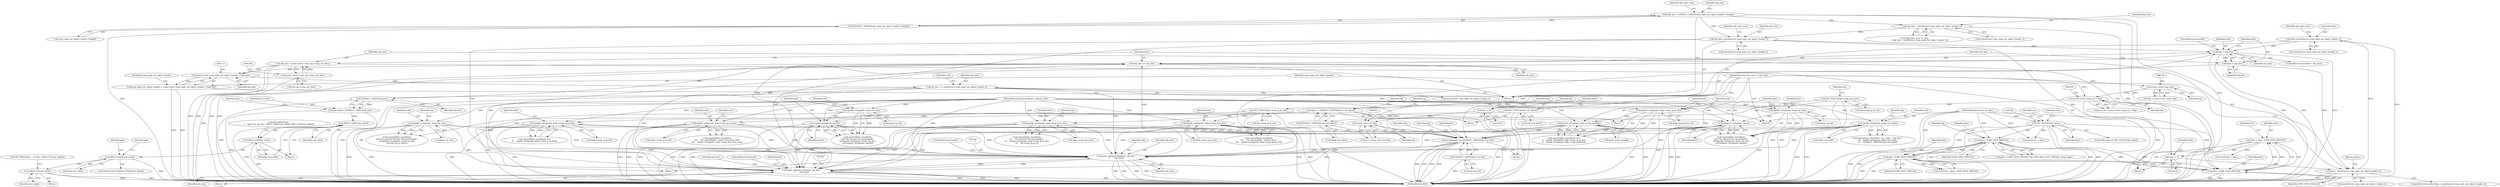 digraph "0_tcpdump_2b62d1dda41590db29368ec7ba5f4faf3464765a@API" {
"1001153" [label="(Call,hlen-=sizeof(struct icmp_mpls_ext_object_header_t))"];
"1001105" [label="(Call,hlen > sizeof(struct icmp_mpls_ext_object_header_t))"];
"1001233" [label="(Call,hlen -= obj_tlen)"];
"1001229" [label="(Call,hlen < obj_tlen)"];
"1001153" [label="(Call,hlen-=sizeof(struct icmp_mpls_ext_object_header_t))"];
"1001214" [label="(Call,print_unknown_data(ndo, obj_tptr, \"\n\t    \", obj_tlen))"];
"1001222" [label="(Call,print_unknown_data(ndo, obj_tptr, \"\n\t    \", obj_tlen))"];
"1000311" [label="(Call,udpport_string(ndo, dport))"];
"1000305" [label="(Call,ipaddr_string(ndo, &oip->ip_dst))"];
"1000110" [label="(MethodParameterIn,netdissect_options *ndo)"];
"1000267" [label="(Call,dport = EXTRACT_16BITS(&ouh->uh_dport))"];
"1000269" [label="(Call,EXTRACT_16BITS(&ouh->uh_dport))"];
"1000263" [label="(Call,ND_TCHECK(ouh->uh_dport))"];
"1000293" [label="(Call,tcpport_string(ndo, dport))"];
"1000287" [label="(Call,ipaddr_string(ndo, &oip->ip_dst))"];
"1000383" [label="(Call,ipaddr_string(ndo, &dp->icmp_ip.ip_dst))"];
"1000196" [label="(Call,ND_TCHECK(dp->icmp_ip.ip_dst))"];
"1000408" [label="(Call,ipaddr_string(ndo, &dp->icmp_ip.ip_dst))"];
"1000365" [label="(Call,ipaddr_string(ndo, &dp->icmp_ip.ip_dst))"];
"1000323" [label="(Call,ipaddr_string(ndo, &oip->ip_dst))"];
"1000656" [label="(Call,ipaddr_string(ndo, &idp->ird_addr))"];
"1000959" [label="(Call,ip_print(ndo, bp, EXTRACT_16BITS(&ip->ip_len)))"];
"1000221" [label="(Call,ipaddr_string(ndo, &dp->icmp_ip.ip_dst))"];
"1000448" [label="(Call,ipaddr_string(ndo, &dp->icmp_gwaddr))"];
"1000440" [label="(Call,ipaddr_string(ndo, &dp->icmp_ip.ip_dst))"];
"1000419" [label="(Call,ND_TCHECK(dp->icmp_ip.ip_dst))"];
"1000951" [label="(Call,(const struct ip *)bp)"];
"1000942" [label="(Call,bp += 8)"];
"1000143" [label="(Call,(const struct icmp_ext_t *)bp)"];
"1000138" [label="(Call,(const struct icmp *)bp)"];
"1000111" [label="(MethodParameterIn,const u_char *bp)"];
"1000962" [label="(Call,EXTRACT_16BITS(&ip->ip_len))"];
"1001134" [label="(Call,obj_tptr += sizeof(struct icmp_mpls_ext_object_header_t))"];
"1001112" [label="(Call,(const struct icmp_mpls_ext_object_header_t *)obj_tptr)"];
"1001097" [label="(Call,obj_tptr = (const uint8_t *)ext_dp->icmp_ext_data)"];
"1001099" [label="(Call,(const uint8_t *)ext_dp->icmp_ext_data)"];
"1001236" [label="(Call,obj_tptr += obj_tlen)"];
"1001186" [label="(Call,EXTRACT_32BITS(obj_tptr))"];
"1001168" [label="(Call,obj_tlen-=sizeof(struct icmp_mpls_ext_object_header_t))"];
"1001162" [label="(Call,obj_tlen < sizeof(struct icmp_mpls_ext_object_header_t))"];
"1001118" [label="(Call,obj_tlen = EXTRACT_16BITS(icmp_mpls_ext_object_header->length))"];
"1001120" [label="(Call,EXTRACT_16BITS(icmp_mpls_ext_object_header->length))"];
"1001094" [label="(Call,hlen -= 4)"];
"1001050" [label="(Call,hlen = plen - ICMP_EXTD_MINLEN)"];
"1001052" [label="(Call,plen - ICMP_EXTD_MINLEN)"];
"1000880" [label="(Call,ND_TTEST2(*bp, plen))"];
"1000112" [label="(MethodParameterIn,u_int plen)"];
"1000980" [label="(Call,plen > ICMP_EXTD_MINLEN)"];
"1001017" [label="(Call,plen - ICMP_EXTD_MINLEN)"];
"1001110" [label="(Call,icmp_mpls_ext_object_header = (const struct icmp_mpls_ext_object_header_t *)obj_tptr)"];
"1001184" [label="(Call,raw_label = EXTRACT_32BITS(obj_tptr))"];
"1001194" [label="(Call,MPLS_LABEL(raw_label))"];
"1001196" [label="(Call,MPLS_EXP(raw_label))"];
"1001199" [label="(Call,MPLS_STACK(raw_label))"];
"1001210" [label="(Call,MPLS_TTL(raw_label))"];
"1001160" [label="(Identifier,obj_class_num)"];
"1001239" [label="(Return,return;)"];
"1000419" [label="(Call,ND_TCHECK(dp->icmp_ip.ip_dst))"];
"1000307" [label="(Call,&oip->ip_dst)"];
"1000141" [label="(Call,ext_dp = (const struct icmp_ext_t *)bp)"];
"1000365" [label="(Call,ipaddr_string(ndo, &dp->icmp_ip.ip_dst))"];
"1000162" [label="(Block,)"];
"1001232" [label="(ControlStructure,break;)"];
"1000287" [label="(Call,ipaddr_string(ndo, &oip->ip_dst))"];
"1000295" [label="(Identifier,dport)"];
"1000324" [label="(Identifier,ndo)"];
"1000960" [label="(Identifier,ndo)"];
"1000330" [label="(Identifier,oip)"];
"1001094" [label="(Call,hlen -= 4)"];
"1000440" [label="(Call,ipaddr_string(ndo, &dp->icmp_ip.ip_dst))"];
"1001188" [label="(Call,ND_PRINT((ndo, \"\n\t    label %u, exp %u\", MPLS_LABEL(raw_label), MPLS_EXP(raw_label))))"];
"1001169" [label="(Identifier,obj_tlen)"];
"1001053" [label="(Identifier,plen)"];
"1000269" [label="(Call,EXTRACT_16BITS(&ouh->uh_dport))"];
"1000448" [label="(Call,ipaddr_string(ndo, &dp->icmp_gwaddr))"];
"1000300" [label="(Call,snprintf(buf, sizeof(buf),\n\t\t\t\t\t\"%s udp port %s unreachable\",\n\t\t\t\t\tipaddr_string(ndo, &oip->ip_dst),\n\t\t\t\t\tudpport_string(ndo, dport)))"];
"1000223" [label="(Call,&dp->icmp_ip.ip_dst)"];
"1001107" [label="(Call,sizeof(struct icmp_mpls_ext_object_header_t))"];
"1001162" [label="(Call,obj_tlen < sizeof(struct icmp_mpls_ext_object_header_t))"];
"1001117" [label="(Identifier,icmp_mpls_ext_object_header)"];
"1000963" [label="(Call,&ip->ip_len)"];
"1001153" [label="(Call,hlen-=sizeof(struct icmp_mpls_ext_object_header_t))"];
"1001185" [label="(Identifier,raw_label)"];
"1001207" [label="(Identifier,ndo)"];
"1000221" [label="(Call,ipaddr_string(ndo, &dp->icmp_ip.ip_dst))"];
"1000267" [label="(Call,dport = EXTRACT_16BITS(&ouh->uh_dport))"];
"1000647" [label="(Call,snprintf(cp, sizeof(buf) - (cp - buf), \" {%s %u}\",\n\t\t\t    ipaddr_string(ndo, &idp->ird_addr),\n\t\t\t    EXTRACT_32BITS(&idp->ird_pref)))"];
"1000949" [label="(Call,ip = (const struct ip *)bp)"];
"1000138" [label="(Call,(const struct icmp *)bp)"];
"1000947" [label="(Identifier,ndo)"];
"1001197" [label="(Identifier,raw_label)"];
"1001214" [label="(Call,print_unknown_data(ndo, obj_tptr, \"\n\t    \", obj_tlen))"];
"1001186" [label="(Call,EXTRACT_32BITS(obj_tptr))"];
"1000944" [label="(Literal,8)"];
"1000896" [label="(Call,vec[0].len = plen)"];
"1000140" [label="(Identifier,bp)"];
"1001069" [label="(Call,vec[0].len = hlen)"];
"1001215" [label="(Identifier,ndo)"];
"1000934" [label="(Identifier,ndo)"];
"1001051" [label="(Identifier,hlen)"];
"1001109" [label="(Block,)"];
"1000409" [label="(Identifier,ndo)"];
"1001230" [label="(Identifier,hlen)"];
"1001184" [label="(Call,raw_label = EXTRACT_32BITS(obj_tptr))"];
"1001011" [label="(Call,vec[0].len = plen - ICMP_EXTD_MINLEN)"];
"1001106" [label="(Identifier,hlen)"];
"1000204" [label="(Identifier,dp)"];
"1000288" [label="(Identifier,ndo)"];
"1000318" [label="(Call,snprintf(buf, sizeof(buf),\n\t\t\t\t\t\"%s protocol %d port %d unreachable\",\n\t\t\t\t\tipaddr_string(ndo, &oip->ip_dst),\n\t\t\t\t\toip->ip_p, dport))"];
"1001101" [label="(Call,ext_dp->icmp_ext_data)"];
"1001210" [label="(Call,MPLS_TTL(raw_label))"];
"1001245" [label="(MethodReturn,RET)"];
"1000435" [label="(Call,snprintf(buf, sizeof(buf), fmt,\n\t\t    ipaddr_string(ndo, &dp->icmp_ip.ip_dst),\n\t\t    ipaddr_string(ndo, &dp->icmp_gwaddr)))"];
"1001155" [label="(Call,sizeof(struct icmp_mpls_ext_object_header_t))"];
"1000268" [label="(Identifier,dport)"];
"1000450" [label="(Call,&dp->icmp_gwaddr)"];
"1001173" [label="(Identifier,obj_class_num)"];
"1001019" [label="(Identifier,ICMP_EXTD_MINLEN)"];
"1000449" [label="(Identifier,ndo)"];
"1000323" [label="(Call,ipaddr_string(ndo, &oip->ip_dst))"];
"1001121" [label="(Call,icmp_mpls_ext_object_header->length)"];
"1000306" [label="(Identifier,ndo)"];
"1001118" [label="(Call,obj_tlen = EXTRACT_16BITS(icmp_mpls_ext_object_header->length))"];
"1001096" [label="(Literal,4)"];
"1000408" [label="(Call,ipaddr_string(ndo, &dp->icmp_ip.ip_dst))"];
"1001174" [label="(Block,)"];
"1000657" [label="(Identifier,ndo)"];
"1001158" [label="(Call,(obj_class_num == 0) ||\n                    (obj_tlen < sizeof(struct icmp_mpls_ext_object_header_t)))"];
"1000311" [label="(Call,udpport_string(ndo, dport))"];
"1000987" [label="(Block,)"];
"1001058" [label="(Identifier,vec)"];
"1000883" [label="(Identifier,plen)"];
"1000982" [label="(Identifier,ICMP_EXTD_MINLEN)"];
"1000981" [label="(Identifier,plen)"];
"1001199" [label="(Call,MPLS_STACK(raw_label))"];
"1000270" [label="(Call,&ouh->uh_dport)"];
"1001054" [label="(Identifier,ICMP_EXTD_MINLEN)"];
"1001211" [label="(Identifier,raw_label)"];
"1000367" [label="(Call,&dp->icmp_ip.ip_dst)"];
"1001163" [label="(Identifier,obj_tlen)"];
"1000143" [label="(Call,(const struct icmp_ext_t *)bp)"];
"1000360" [label="(Call,snprintf(buf, sizeof(buf),\n\t\t\t\t    \"%s unreachable - need to frag (mtu %d)\",\n\t\t\t\t    ipaddr_string(ndo, &dp->icmp_ip.ip_dst), mtu))"];
"1000665" [label="(Identifier,idp)"];
"1001097" [label="(Call,obj_tptr = (const uint8_t *)ext_dp->icmp_ext_data)"];
"1001017" [label="(Call,plen - ICMP_EXTD_MINLEN)"];
"1001114" [label="(Identifier,obj_tptr)"];
"1001018" [label="(Identifier,plen)"];
"1000384" [label="(Identifier,ndo)"];
"1001178" [label="(Block,)"];
"1000942" [label="(Call,bp += 8)"];
"1001194" [label="(Call,MPLS_LABEL(raw_label))"];
"1000222" [label="(Identifier,ndo)"];
"1001134" [label="(Call,obj_tptr += sizeof(struct icmp_mpls_ext_object_header_t))"];
"1000385" [label="(Call,&dp->icmp_ip.ip_dst)"];
"1001216" [label="(Identifier,obj_tptr)"];
"1001225" [label="(Literal,\"\n\t    \")"];
"1000196" [label="(Call,ND_TCHECK(dp->icmp_ip.ip_dst))"];
"1001099" [label="(Call,(const uint8_t *)ext_dp->icmp_ext_data)"];
"1001195" [label="(Identifier,raw_label)"];
"1001098" [label="(Identifier,obj_tptr)"];
"1001104" [label="(ControlStructure,while (hlen > sizeof(struct icmp_mpls_ext_object_header_t)))"];
"1000305" [label="(Call,ipaddr_string(ndo, &oip->ip_dst))"];
"1000289" [label="(Call,&oip->ip_dst)"];
"1000980" [label="(Call,plen > ICMP_EXTD_MINLEN)"];
"1000979" [label="(Call,plen > ICMP_EXTD_MINLEN && ICMP_MPLS_EXT_TYPE(dp->icmp_type))"];
"1001125" [label="(Identifier,obj_class_num)"];
"1000294" [label="(Identifier,ndo)"];
"1001231" [label="(Identifier,obj_tlen)"];
"1001120" [label="(Call,EXTRACT_16BITS(icmp_mpls_ext_object_header->length))"];
"1000383" [label="(Call,ipaddr_string(ndo, &dp->icmp_ip.ip_dst))"];
"1001238" [label="(Identifier,obj_tlen)"];
"1000373" [label="(Identifier,mtu)"];
"1000231" [label="(Identifier,dp)"];
"1001196" [label="(Call,MPLS_EXP(raw_label))"];
"1000112" [label="(MethodParameterIn,u_int plen)"];
"1001050" [label="(Call,hlen = plen - ICMP_EXTD_MINLEN)"];
"1000941" [label="(Block,)"];
"1001193" [label="(Block,)"];
"1001111" [label="(Identifier,icmp_mpls_ext_object_header)"];
"1000879" [label="(ControlStructure,if (ND_TTEST2(*bp, plen)))"];
"1001205" [label="(Call,ND_PRINT((ndo, \", ttl %u\", MPLS_TTL(raw_label))))"];
"1001140" [label="(Identifier,ndo)"];
"1000953" [label="(Identifier,bp)"];
"1001219" [label="(ControlStructure,break;)"];
"1000951" [label="(Call,(const struct ip *)bp)"];
"1001135" [label="(Identifier,obj_tptr)"];
"1001217" [label="(Literal,\"\n\t    \")"];
"1001168" [label="(Call,obj_tlen-=sizeof(struct icmp_mpls_ext_object_header_t))"];
"1001226" [label="(Identifier,obj_tlen)"];
"1001222" [label="(Call,print_unknown_data(ndo, obj_tptr, \"\n\t    \", obj_tlen))"];
"1000111" [label="(MethodParameterIn,const u_char *bp)"];
"1001170" [label="(Call,sizeof(struct icmp_mpls_ext_object_header_t))"];
"1001234" [label="(Identifier,hlen)"];
"1000206" [label="(Block,)"];
"1000145" [label="(Identifier,bp)"];
"1000881" [label="(Call,*bp)"];
"1000325" [label="(Call,&oip->ip_dst)"];
"1000943" [label="(Identifier,bp)"];
"1001154" [label="(Identifier,hlen)"];
"1000312" [label="(Identifier,ndo)"];
"1001112" [label="(Call,(const struct icmp_mpls_ext_object_header_t *)obj_tptr)"];
"1000403" [label="(Call,snprintf(buf, sizeof(buf), fmt,\n\t\t\t    ipaddr_string(ndo, &dp->icmp_ip.ip_dst)))"];
"1000656" [label="(Call,ipaddr_string(ndo, &idp->ird_addr))"];
"1000985" [label="(Identifier,dp)"];
"1001224" [label="(Identifier,obj_tptr)"];
"1001200" [label="(Identifier,raw_label)"];
"1000197" [label="(Call,dp->icmp_ip.ip_dst)"];
"1001218" [label="(Identifier,obj_tlen)"];
"1001236" [label="(Call,obj_tptr += obj_tlen)"];
"1000442" [label="(Call,&dp->icmp_ip.ip_dst)"];
"1000961" [label="(Identifier,bp)"];
"1000276" [label="(Identifier,oip)"];
"1000959" [label="(Call,ip_print(ndo, bp, EXTRACT_16BITS(&ip->ip_len)))"];
"1001203" [label="(Identifier,ndo)"];
"1001237" [label="(Identifier,obj_tptr)"];
"1001198" [label="(ControlStructure,if (MPLS_STACK(raw_label)))"];
"1001229" [label="(Call,hlen < obj_tlen)"];
"1000282" [label="(Call,snprintf(buf, sizeof(buf),\n\t\t\t\t\t\"%s tcp port %s unreachable\",\n\t\t\t\t\tipaddr_string(ndo, &oip->ip_dst),\n\t\t\t\t\ttcpport_string(ndo, dport)))"];
"1000410" [label="(Call,&dp->icmp_ip.ip_dst)"];
"1000216" [label="(Call,snprintf(buf, sizeof(buf),\n\t\t\t    \"%s protocol %d unreachable\",\n\t\t\t    ipaddr_string(ndo, &dp->icmp_ip.ip_dst),\n\t\t\t    dp->icmp_ip.ip_p))"];
"1001110" [label="(Call,icmp_mpls_ext_object_header = (const struct icmp_mpls_ext_object_header_t *)obj_tptr)"];
"1001235" [label="(Identifier,obj_tlen)"];
"1000441" [label="(Identifier,ndo)"];
"1001233" [label="(Call,hlen -= obj_tlen)"];
"1000264" [label="(Call,ouh->uh_dport)"];
"1000962" [label="(Call,EXTRACT_16BITS(&ip->ip_len))"];
"1001052" [label="(Call,plen - ICMP_EXTD_MINLEN)"];
"1000313" [label="(Identifier,dport)"];
"1001164" [label="(Call,sizeof(struct icmp_mpls_ext_object_header_t))"];
"1000136" [label="(Call,dp = (const struct icmp *)bp)"];
"1000880" [label="(Call,ND_TTEST2(*bp, plen))"];
"1000293" [label="(Call,tcpport_string(ndo, dport))"];
"1000658" [label="(Call,&idp->ird_addr)"];
"1000378" [label="(Call,snprintf(buf, sizeof(buf),\n\t\t\t\t    \"%s unreachable - need to frag\",\n\t\t\t\t    ipaddr_string(ndo, &dp->icmp_ip.ip_dst)))"];
"1001228" [label="(ControlStructure,if (hlen < obj_tlen))"];
"1001119" [label="(Identifier,obj_tlen)"];
"1001105" [label="(Call,hlen > sizeof(struct icmp_mpls_ext_object_header_t))"];
"1001227" [label="(ControlStructure,break;)"];
"1000888" [label="(Identifier,vec)"];
"1001208" [label="(Block,)"];
"1000263" [label="(Call,ND_TCHECK(ouh->uh_dport))"];
"1000426" [label="(Identifier,fmt)"];
"1001095" [label="(Identifier,hlen)"];
"1001136" [label="(Call,sizeof(struct icmp_mpls_ext_object_header_t))"];
"1000366" [label="(Identifier,ndo)"];
"1000420" [label="(Call,dp->icmp_ip.ip_dst)"];
"1000969" [label="(Identifier,ndo)"];
"1001190" [label="(Identifier,ndo)"];
"1001187" [label="(Identifier,obj_tptr)"];
"1001223" [label="(Identifier,ndo)"];
"1000110" [label="(MethodParameterIn,netdissect_options *ndo)"];
"1001153" -> "1001109"  [label="AST: "];
"1001153" -> "1001155"  [label="CFG: "];
"1001154" -> "1001153"  [label="AST: "];
"1001155" -> "1001153"  [label="AST: "];
"1001160" -> "1001153"  [label="CFG: "];
"1001153" -> "1001245"  [label="DDG: "];
"1001105" -> "1001153"  [label="DDG: "];
"1001153" -> "1001229"  [label="DDG: "];
"1001105" -> "1001104"  [label="AST: "];
"1001105" -> "1001107"  [label="CFG: "];
"1001106" -> "1001105"  [label="AST: "];
"1001107" -> "1001105"  [label="AST: "];
"1001111" -> "1001105"  [label="CFG: "];
"1001239" -> "1001105"  [label="CFG: "];
"1001105" -> "1001245"  [label="DDG: "];
"1001105" -> "1001245"  [label="DDG: "];
"1001233" -> "1001105"  [label="DDG: "];
"1001094" -> "1001105"  [label="DDG: "];
"1001233" -> "1001109"  [label="AST: "];
"1001233" -> "1001235"  [label="CFG: "];
"1001234" -> "1001233"  [label="AST: "];
"1001235" -> "1001233"  [label="AST: "];
"1001237" -> "1001233"  [label="CFG: "];
"1001229" -> "1001233"  [label="DDG: "];
"1001229" -> "1001233"  [label="DDG: "];
"1001229" -> "1001228"  [label="AST: "];
"1001229" -> "1001231"  [label="CFG: "];
"1001230" -> "1001229"  [label="AST: "];
"1001231" -> "1001229"  [label="AST: "];
"1001232" -> "1001229"  [label="CFG: "];
"1001234" -> "1001229"  [label="CFG: "];
"1001229" -> "1001245"  [label="DDG: "];
"1001229" -> "1001245"  [label="DDG: "];
"1001229" -> "1001245"  [label="DDG: "];
"1001214" -> "1001229"  [label="DDG: "];
"1001168" -> "1001229"  [label="DDG: "];
"1001222" -> "1001229"  [label="DDG: "];
"1001229" -> "1001236"  [label="DDG: "];
"1001214" -> "1001178"  [label="AST: "];
"1001214" -> "1001218"  [label="CFG: "];
"1001215" -> "1001214"  [label="AST: "];
"1001216" -> "1001214"  [label="AST: "];
"1001217" -> "1001214"  [label="AST: "];
"1001218" -> "1001214"  [label="AST: "];
"1001219" -> "1001214"  [label="CFG: "];
"1001214" -> "1001245"  [label="DDG: "];
"1001214" -> "1001245"  [label="DDG: "];
"1001214" -> "1001245"  [label="DDG: "];
"1001214" -> "1001245"  [label="DDG: "];
"1001222" -> "1001214"  [label="DDG: "];
"1000311" -> "1001214"  [label="DDG: "];
"1000293" -> "1001214"  [label="DDG: "];
"1000383" -> "1001214"  [label="DDG: "];
"1000408" -> "1001214"  [label="DDG: "];
"1000365" -> "1001214"  [label="DDG: "];
"1000323" -> "1001214"  [label="DDG: "];
"1000656" -> "1001214"  [label="DDG: "];
"1000959" -> "1001214"  [label="DDG: "];
"1000221" -> "1001214"  [label="DDG: "];
"1000448" -> "1001214"  [label="DDG: "];
"1000110" -> "1001214"  [label="DDG: "];
"1001134" -> "1001214"  [label="DDG: "];
"1001168" -> "1001214"  [label="DDG: "];
"1001214" -> "1001222"  [label="DDG: "];
"1001214" -> "1001236"  [label="DDG: "];
"1001222" -> "1001174"  [label="AST: "];
"1001222" -> "1001226"  [label="CFG: "];
"1001223" -> "1001222"  [label="AST: "];
"1001224" -> "1001222"  [label="AST: "];
"1001225" -> "1001222"  [label="AST: "];
"1001226" -> "1001222"  [label="AST: "];
"1001227" -> "1001222"  [label="CFG: "];
"1001222" -> "1001245"  [label="DDG: "];
"1001222" -> "1001245"  [label="DDG: "];
"1001222" -> "1001245"  [label="DDG: "];
"1001222" -> "1001245"  [label="DDG: "];
"1000311" -> "1001222"  [label="DDG: "];
"1000293" -> "1001222"  [label="DDG: "];
"1000383" -> "1001222"  [label="DDG: "];
"1000408" -> "1001222"  [label="DDG: "];
"1000365" -> "1001222"  [label="DDG: "];
"1000323" -> "1001222"  [label="DDG: "];
"1000656" -> "1001222"  [label="DDG: "];
"1000959" -> "1001222"  [label="DDG: "];
"1000221" -> "1001222"  [label="DDG: "];
"1000448" -> "1001222"  [label="DDG: "];
"1000110" -> "1001222"  [label="DDG: "];
"1001134" -> "1001222"  [label="DDG: "];
"1001168" -> "1001222"  [label="DDG: "];
"1001222" -> "1001236"  [label="DDG: "];
"1000311" -> "1000300"  [label="AST: "];
"1000311" -> "1000313"  [label="CFG: "];
"1000312" -> "1000311"  [label="AST: "];
"1000313" -> "1000311"  [label="AST: "];
"1000300" -> "1000311"  [label="CFG: "];
"1000311" -> "1001245"  [label="DDG: "];
"1000311" -> "1001245"  [label="DDG: "];
"1000311" -> "1000300"  [label="DDG: "];
"1000311" -> "1000300"  [label="DDG: "];
"1000305" -> "1000311"  [label="DDG: "];
"1000110" -> "1000311"  [label="DDG: "];
"1000267" -> "1000311"  [label="DDG: "];
"1000311" -> "1000959"  [label="DDG: "];
"1000305" -> "1000300"  [label="AST: "];
"1000305" -> "1000307"  [label="CFG: "];
"1000306" -> "1000305"  [label="AST: "];
"1000307" -> "1000305"  [label="AST: "];
"1000312" -> "1000305"  [label="CFG: "];
"1000305" -> "1001245"  [label="DDG: "];
"1000305" -> "1000300"  [label="DDG: "];
"1000305" -> "1000300"  [label="DDG: "];
"1000110" -> "1000305"  [label="DDG: "];
"1000110" -> "1000109"  [label="AST: "];
"1000110" -> "1001245"  [label="DDG: "];
"1000110" -> "1000221"  [label="DDG: "];
"1000110" -> "1000287"  [label="DDG: "];
"1000110" -> "1000293"  [label="DDG: "];
"1000110" -> "1000323"  [label="DDG: "];
"1000110" -> "1000365"  [label="DDG: "];
"1000110" -> "1000383"  [label="DDG: "];
"1000110" -> "1000408"  [label="DDG: "];
"1000110" -> "1000440"  [label="DDG: "];
"1000110" -> "1000448"  [label="DDG: "];
"1000110" -> "1000656"  [label="DDG: "];
"1000110" -> "1000959"  [label="DDG: "];
"1000267" -> "1000206"  [label="AST: "];
"1000267" -> "1000269"  [label="CFG: "];
"1000268" -> "1000267"  [label="AST: "];
"1000269" -> "1000267"  [label="AST: "];
"1000276" -> "1000267"  [label="CFG: "];
"1000267" -> "1001245"  [label="DDG: "];
"1000269" -> "1000267"  [label="DDG: "];
"1000267" -> "1000293"  [label="DDG: "];
"1000267" -> "1000318"  [label="DDG: "];
"1000269" -> "1000270"  [label="CFG: "];
"1000270" -> "1000269"  [label="AST: "];
"1000269" -> "1001245"  [label="DDG: "];
"1000263" -> "1000269"  [label="DDG: "];
"1000263" -> "1000206"  [label="AST: "];
"1000263" -> "1000264"  [label="CFG: "];
"1000264" -> "1000263"  [label="AST: "];
"1000268" -> "1000263"  [label="CFG: "];
"1000263" -> "1001245"  [label="DDG: "];
"1000263" -> "1001245"  [label="DDG: "];
"1000293" -> "1000282"  [label="AST: "];
"1000293" -> "1000295"  [label="CFG: "];
"1000294" -> "1000293"  [label="AST: "];
"1000295" -> "1000293"  [label="AST: "];
"1000282" -> "1000293"  [label="CFG: "];
"1000293" -> "1001245"  [label="DDG: "];
"1000293" -> "1001245"  [label="DDG: "];
"1000293" -> "1000282"  [label="DDG: "];
"1000293" -> "1000282"  [label="DDG: "];
"1000287" -> "1000293"  [label="DDG: "];
"1000293" -> "1000959"  [label="DDG: "];
"1000287" -> "1000282"  [label="AST: "];
"1000287" -> "1000289"  [label="CFG: "];
"1000288" -> "1000287"  [label="AST: "];
"1000289" -> "1000287"  [label="AST: "];
"1000294" -> "1000287"  [label="CFG: "];
"1000287" -> "1001245"  [label="DDG: "];
"1000287" -> "1000282"  [label="DDG: "];
"1000287" -> "1000282"  [label="DDG: "];
"1000383" -> "1000378"  [label="AST: "];
"1000383" -> "1000385"  [label="CFG: "];
"1000384" -> "1000383"  [label="AST: "];
"1000385" -> "1000383"  [label="AST: "];
"1000378" -> "1000383"  [label="CFG: "];
"1000383" -> "1001245"  [label="DDG: "];
"1000383" -> "1001245"  [label="DDG: "];
"1000383" -> "1000378"  [label="DDG: "];
"1000383" -> "1000378"  [label="DDG: "];
"1000196" -> "1000383"  [label="DDG: "];
"1000383" -> "1000959"  [label="DDG: "];
"1000196" -> "1000162"  [label="AST: "];
"1000196" -> "1000197"  [label="CFG: "];
"1000197" -> "1000196"  [label="AST: "];
"1000204" -> "1000196"  [label="CFG: "];
"1000196" -> "1001245"  [label="DDG: "];
"1000196" -> "1001245"  [label="DDG: "];
"1000196" -> "1000221"  [label="DDG: "];
"1000196" -> "1000365"  [label="DDG: "];
"1000196" -> "1000408"  [label="DDG: "];
"1000408" -> "1000403"  [label="AST: "];
"1000408" -> "1000410"  [label="CFG: "];
"1000409" -> "1000408"  [label="AST: "];
"1000410" -> "1000408"  [label="AST: "];
"1000403" -> "1000408"  [label="CFG: "];
"1000408" -> "1001245"  [label="DDG: "];
"1000408" -> "1001245"  [label="DDG: "];
"1000408" -> "1000403"  [label="DDG: "];
"1000408" -> "1000403"  [label="DDG: "];
"1000408" -> "1000959"  [label="DDG: "];
"1000365" -> "1000360"  [label="AST: "];
"1000365" -> "1000367"  [label="CFG: "];
"1000366" -> "1000365"  [label="AST: "];
"1000367" -> "1000365"  [label="AST: "];
"1000373" -> "1000365"  [label="CFG: "];
"1000365" -> "1001245"  [label="DDG: "];
"1000365" -> "1001245"  [label="DDG: "];
"1000365" -> "1000360"  [label="DDG: "];
"1000365" -> "1000360"  [label="DDG: "];
"1000365" -> "1000959"  [label="DDG: "];
"1000323" -> "1000318"  [label="AST: "];
"1000323" -> "1000325"  [label="CFG: "];
"1000324" -> "1000323"  [label="AST: "];
"1000325" -> "1000323"  [label="AST: "];
"1000330" -> "1000323"  [label="CFG: "];
"1000323" -> "1001245"  [label="DDG: "];
"1000323" -> "1001245"  [label="DDG: "];
"1000323" -> "1000318"  [label="DDG: "];
"1000323" -> "1000318"  [label="DDG: "];
"1000323" -> "1000959"  [label="DDG: "];
"1000656" -> "1000647"  [label="AST: "];
"1000656" -> "1000658"  [label="CFG: "];
"1000657" -> "1000656"  [label="AST: "];
"1000658" -> "1000656"  [label="AST: "];
"1000665" -> "1000656"  [label="CFG: "];
"1000656" -> "1001245"  [label="DDG: "];
"1000656" -> "1001245"  [label="DDG: "];
"1000656" -> "1000647"  [label="DDG: "];
"1000656" -> "1000647"  [label="DDG: "];
"1000656" -> "1000959"  [label="DDG: "];
"1000959" -> "1000941"  [label="AST: "];
"1000959" -> "1000962"  [label="CFG: "];
"1000960" -> "1000959"  [label="AST: "];
"1000961" -> "1000959"  [label="AST: "];
"1000962" -> "1000959"  [label="AST: "];
"1000969" -> "1000959"  [label="CFG: "];
"1000959" -> "1001245"  [label="DDG: "];
"1000959" -> "1001245"  [label="DDG: "];
"1000959" -> "1001245"  [label="DDG: "];
"1000959" -> "1001245"  [label="DDG: "];
"1000221" -> "1000959"  [label="DDG: "];
"1000448" -> "1000959"  [label="DDG: "];
"1000951" -> "1000959"  [label="DDG: "];
"1000111" -> "1000959"  [label="DDG: "];
"1000962" -> "1000959"  [label="DDG: "];
"1000221" -> "1000216"  [label="AST: "];
"1000221" -> "1000223"  [label="CFG: "];
"1000222" -> "1000221"  [label="AST: "];
"1000223" -> "1000221"  [label="AST: "];
"1000231" -> "1000221"  [label="CFG: "];
"1000221" -> "1001245"  [label="DDG: "];
"1000221" -> "1001245"  [label="DDG: "];
"1000221" -> "1000216"  [label="DDG: "];
"1000221" -> "1000216"  [label="DDG: "];
"1000448" -> "1000435"  [label="AST: "];
"1000448" -> "1000450"  [label="CFG: "];
"1000449" -> "1000448"  [label="AST: "];
"1000450" -> "1000448"  [label="AST: "];
"1000435" -> "1000448"  [label="CFG: "];
"1000448" -> "1001245"  [label="DDG: "];
"1000448" -> "1001245"  [label="DDG: "];
"1000448" -> "1000435"  [label="DDG: "];
"1000448" -> "1000435"  [label="DDG: "];
"1000440" -> "1000448"  [label="DDG: "];
"1000440" -> "1000435"  [label="AST: "];
"1000440" -> "1000442"  [label="CFG: "];
"1000441" -> "1000440"  [label="AST: "];
"1000442" -> "1000440"  [label="AST: "];
"1000449" -> "1000440"  [label="CFG: "];
"1000440" -> "1001245"  [label="DDG: "];
"1000440" -> "1000435"  [label="DDG: "];
"1000440" -> "1000435"  [label="DDG: "];
"1000419" -> "1000440"  [label="DDG: "];
"1000419" -> "1000162"  [label="AST: "];
"1000419" -> "1000420"  [label="CFG: "];
"1000420" -> "1000419"  [label="AST: "];
"1000426" -> "1000419"  [label="CFG: "];
"1000419" -> "1001245"  [label="DDG: "];
"1000419" -> "1001245"  [label="DDG: "];
"1000951" -> "1000949"  [label="AST: "];
"1000951" -> "1000953"  [label="CFG: "];
"1000952" -> "1000951"  [label="AST: "];
"1000953" -> "1000951"  [label="AST: "];
"1000949" -> "1000951"  [label="CFG: "];
"1000951" -> "1000949"  [label="DDG: "];
"1000942" -> "1000951"  [label="DDG: "];
"1000111" -> "1000951"  [label="DDG: "];
"1000942" -> "1000941"  [label="AST: "];
"1000942" -> "1000944"  [label="CFG: "];
"1000943" -> "1000942"  [label="AST: "];
"1000944" -> "1000942"  [label="AST: "];
"1000947" -> "1000942"  [label="CFG: "];
"1000143" -> "1000942"  [label="DDG: "];
"1000111" -> "1000942"  [label="DDG: "];
"1000143" -> "1000141"  [label="AST: "];
"1000143" -> "1000145"  [label="CFG: "];
"1000144" -> "1000143"  [label="AST: "];
"1000145" -> "1000143"  [label="AST: "];
"1000141" -> "1000143"  [label="CFG: "];
"1000143" -> "1001245"  [label="DDG: "];
"1000143" -> "1000141"  [label="DDG: "];
"1000138" -> "1000143"  [label="DDG: "];
"1000111" -> "1000143"  [label="DDG: "];
"1000138" -> "1000136"  [label="AST: "];
"1000138" -> "1000140"  [label="CFG: "];
"1000139" -> "1000138"  [label="AST: "];
"1000140" -> "1000138"  [label="AST: "];
"1000136" -> "1000138"  [label="CFG: "];
"1000138" -> "1000136"  [label="DDG: "];
"1000111" -> "1000138"  [label="DDG: "];
"1000111" -> "1000109"  [label="AST: "];
"1000111" -> "1001245"  [label="DDG: "];
"1000962" -> "1000963"  [label="CFG: "];
"1000963" -> "1000962"  [label="AST: "];
"1000962" -> "1001245"  [label="DDG: "];
"1001134" -> "1001109"  [label="AST: "];
"1001134" -> "1001136"  [label="CFG: "];
"1001135" -> "1001134"  [label="AST: "];
"1001136" -> "1001134"  [label="AST: "];
"1001140" -> "1001134"  [label="CFG: "];
"1001134" -> "1001245"  [label="DDG: "];
"1001112" -> "1001134"  [label="DDG: "];
"1001134" -> "1001186"  [label="DDG: "];
"1001112" -> "1001110"  [label="AST: "];
"1001112" -> "1001114"  [label="CFG: "];
"1001113" -> "1001112"  [label="AST: "];
"1001114" -> "1001112"  [label="AST: "];
"1001110" -> "1001112"  [label="CFG: "];
"1001112" -> "1001110"  [label="DDG: "];
"1001097" -> "1001112"  [label="DDG: "];
"1001236" -> "1001112"  [label="DDG: "];
"1001097" -> "1000987"  [label="AST: "];
"1001097" -> "1001099"  [label="CFG: "];
"1001098" -> "1001097"  [label="AST: "];
"1001099" -> "1001097"  [label="AST: "];
"1001106" -> "1001097"  [label="CFG: "];
"1001097" -> "1001245"  [label="DDG: "];
"1001097" -> "1001245"  [label="DDG: "];
"1001099" -> "1001097"  [label="DDG: "];
"1001099" -> "1001101"  [label="CFG: "];
"1001100" -> "1001099"  [label="AST: "];
"1001101" -> "1001099"  [label="AST: "];
"1001099" -> "1001245"  [label="DDG: "];
"1001236" -> "1001109"  [label="AST: "];
"1001236" -> "1001238"  [label="CFG: "];
"1001237" -> "1001236"  [label="AST: "];
"1001238" -> "1001236"  [label="AST: "];
"1001106" -> "1001236"  [label="CFG: "];
"1001236" -> "1001245"  [label="DDG: "];
"1001236" -> "1001245"  [label="DDG: "];
"1001186" -> "1001236"  [label="DDG: "];
"1001186" -> "1001184"  [label="AST: "];
"1001186" -> "1001187"  [label="CFG: "];
"1001187" -> "1001186"  [label="AST: "];
"1001184" -> "1001186"  [label="CFG: "];
"1001186" -> "1001245"  [label="DDG: "];
"1001186" -> "1001184"  [label="DDG: "];
"1001168" -> "1001109"  [label="AST: "];
"1001168" -> "1001170"  [label="CFG: "];
"1001169" -> "1001168"  [label="AST: "];
"1001170" -> "1001168"  [label="AST: "];
"1001173" -> "1001168"  [label="CFG: "];
"1001168" -> "1001245"  [label="DDG: "];
"1001162" -> "1001168"  [label="DDG: "];
"1001118" -> "1001168"  [label="DDG: "];
"1001162" -> "1001158"  [label="AST: "];
"1001162" -> "1001164"  [label="CFG: "];
"1001163" -> "1001162"  [label="AST: "];
"1001164" -> "1001162"  [label="AST: "];
"1001158" -> "1001162"  [label="CFG: "];
"1001162" -> "1001245"  [label="DDG: "];
"1001162" -> "1001158"  [label="DDG: "];
"1001118" -> "1001162"  [label="DDG: "];
"1001118" -> "1001109"  [label="AST: "];
"1001118" -> "1001120"  [label="CFG: "];
"1001119" -> "1001118"  [label="AST: "];
"1001120" -> "1001118"  [label="AST: "];
"1001125" -> "1001118"  [label="CFG: "];
"1001118" -> "1001245"  [label="DDG: "];
"1001118" -> "1001245"  [label="DDG: "];
"1001120" -> "1001118"  [label="DDG: "];
"1001120" -> "1001121"  [label="CFG: "];
"1001121" -> "1001120"  [label="AST: "];
"1001120" -> "1001245"  [label="DDG: "];
"1001094" -> "1000987"  [label="AST: "];
"1001094" -> "1001096"  [label="CFG: "];
"1001095" -> "1001094"  [label="AST: "];
"1001096" -> "1001094"  [label="AST: "];
"1001098" -> "1001094"  [label="CFG: "];
"1001050" -> "1001094"  [label="DDG: "];
"1001050" -> "1000987"  [label="AST: "];
"1001050" -> "1001052"  [label="CFG: "];
"1001051" -> "1001050"  [label="AST: "];
"1001052" -> "1001050"  [label="AST: "];
"1001058" -> "1001050"  [label="CFG: "];
"1001050" -> "1001245"  [label="DDG: "];
"1001052" -> "1001050"  [label="DDG: "];
"1001052" -> "1001050"  [label="DDG: "];
"1001050" -> "1001069"  [label="DDG: "];
"1001052" -> "1001054"  [label="CFG: "];
"1001053" -> "1001052"  [label="AST: "];
"1001054" -> "1001052"  [label="AST: "];
"1001052" -> "1001245"  [label="DDG: "];
"1001052" -> "1001245"  [label="DDG: "];
"1000880" -> "1001052"  [label="DDG: "];
"1000980" -> "1001052"  [label="DDG: "];
"1000980" -> "1001052"  [label="DDG: "];
"1001017" -> "1001052"  [label="DDG: "];
"1001017" -> "1001052"  [label="DDG: "];
"1000112" -> "1001052"  [label="DDG: "];
"1000880" -> "1000879"  [label="AST: "];
"1000880" -> "1000883"  [label="CFG: "];
"1000881" -> "1000880"  [label="AST: "];
"1000883" -> "1000880"  [label="AST: "];
"1000888" -> "1000880"  [label="CFG: "];
"1000934" -> "1000880"  [label="CFG: "];
"1000880" -> "1001245"  [label="DDG: "];
"1000880" -> "1001245"  [label="DDG: "];
"1000880" -> "1001245"  [label="DDG: "];
"1000112" -> "1000880"  [label="DDG: "];
"1000880" -> "1000896"  [label="DDG: "];
"1000880" -> "1000980"  [label="DDG: "];
"1000880" -> "1001017"  [label="DDG: "];
"1000112" -> "1000109"  [label="AST: "];
"1000112" -> "1001245"  [label="DDG: "];
"1000112" -> "1000896"  [label="DDG: "];
"1000112" -> "1000980"  [label="DDG: "];
"1000112" -> "1001017"  [label="DDG: "];
"1000980" -> "1000979"  [label="AST: "];
"1000980" -> "1000982"  [label="CFG: "];
"1000981" -> "1000980"  [label="AST: "];
"1000982" -> "1000980"  [label="AST: "];
"1000985" -> "1000980"  [label="CFG: "];
"1000979" -> "1000980"  [label="CFG: "];
"1000980" -> "1001245"  [label="DDG: "];
"1000980" -> "1001245"  [label="DDG: "];
"1000980" -> "1000979"  [label="DDG: "];
"1000980" -> "1000979"  [label="DDG: "];
"1000980" -> "1001017"  [label="DDG: "];
"1000980" -> "1001017"  [label="DDG: "];
"1001017" -> "1001011"  [label="AST: "];
"1001017" -> "1001019"  [label="CFG: "];
"1001018" -> "1001017"  [label="AST: "];
"1001019" -> "1001017"  [label="AST: "];
"1001011" -> "1001017"  [label="CFG: "];
"1001017" -> "1001245"  [label="DDG: "];
"1001017" -> "1001245"  [label="DDG: "];
"1001017" -> "1001011"  [label="DDG: "];
"1001017" -> "1001011"  [label="DDG: "];
"1001110" -> "1001109"  [label="AST: "];
"1001111" -> "1001110"  [label="AST: "];
"1001117" -> "1001110"  [label="CFG: "];
"1001110" -> "1001245"  [label="DDG: "];
"1001110" -> "1001245"  [label="DDG: "];
"1001184" -> "1001178"  [label="AST: "];
"1001185" -> "1001184"  [label="AST: "];
"1001190" -> "1001184"  [label="CFG: "];
"1001184" -> "1001245"  [label="DDG: "];
"1001184" -> "1001194"  [label="DDG: "];
"1001194" -> "1001193"  [label="AST: "];
"1001194" -> "1001195"  [label="CFG: "];
"1001195" -> "1001194"  [label="AST: "];
"1001197" -> "1001194"  [label="CFG: "];
"1001194" -> "1001245"  [label="DDG: "];
"1001194" -> "1001196"  [label="DDG: "];
"1001196" -> "1001193"  [label="AST: "];
"1001196" -> "1001197"  [label="CFG: "];
"1001197" -> "1001196"  [label="AST: "];
"1001188" -> "1001196"  [label="CFG: "];
"1001196" -> "1001245"  [label="DDG: "];
"1001196" -> "1001199"  [label="DDG: "];
"1001199" -> "1001198"  [label="AST: "];
"1001199" -> "1001200"  [label="CFG: "];
"1001200" -> "1001199"  [label="AST: "];
"1001203" -> "1001199"  [label="CFG: "];
"1001207" -> "1001199"  [label="CFG: "];
"1001199" -> "1001245"  [label="DDG: "];
"1001199" -> "1001210"  [label="DDG: "];
"1001210" -> "1001208"  [label="AST: "];
"1001210" -> "1001211"  [label="CFG: "];
"1001211" -> "1001210"  [label="AST: "];
"1001205" -> "1001210"  [label="CFG: "];
"1001210" -> "1001245"  [label="DDG: "];
"1001210" -> "1001245"  [label="DDG: "];
}
